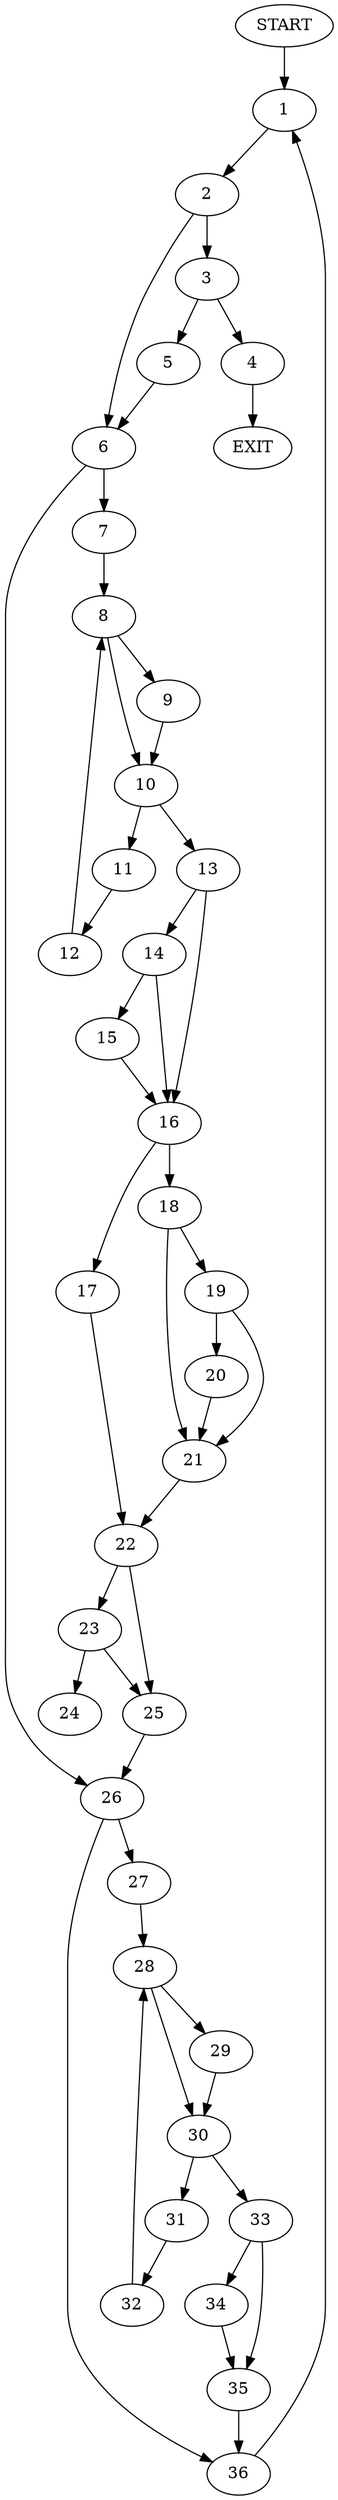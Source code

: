 digraph { 
0 [label="START"];
1;
2;
3;
4;
5;
6;
7;
8;
9;
10;
11;
12;
13;
14;
15;
16;
17;
18;
19;
20;
21;
22;
23;
24;
25;
26;
27;
28;
29;
30;
31;
32;
33;
34;
35;
36;
37[label="EXIT"];
0 -> 1;
1 -> 2;
2 -> 3;
2 -> 6;
3 -> 4;
3 -> 5;
4 -> 37;
5 -> 6;
6 -> 7;
6 -> 26;
7 -> 8;
8 -> 9;
8 -> 10;
9 -> 10;
10 -> 11;
10 -> 13;
11 -> 12;
12 -> 8;
13 -> 14;
13 -> 16;
14 -> 15;
14 -> 16;
15 -> 16;
16 -> 17;
16 -> 18;
17 -> 22;
18 -> 19;
18 -> 21;
19 -> 20;
19 -> 21;
20 -> 21;
21 -> 22;
22 -> 23;
22 -> 25;
23 -> 24;
23 -> 25;
25 -> 26;
26 -> 27;
26 -> 36;
27 -> 28;
28 -> 29;
28 -> 30;
29 -> 30;
30 -> 31;
30 -> 33;
31 -> 32;
32 -> 28;
33 -> 34;
33 -> 35;
34 -> 35;
35 -> 36;
36 -> 1;
}